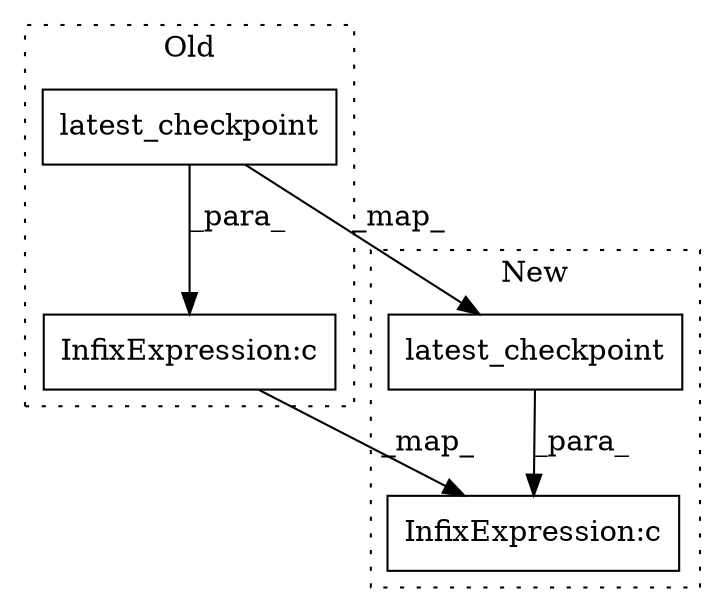 digraph G {
subgraph cluster0 {
1 [label="latest_checkpoint" a="32" s="4421,4453" l="18,1" shape="box"];
4 [label="InfixExpression:c" a="27" s="4399" l="4" shape="box"];
label = "Old";
style="dotted";
}
subgraph cluster1 {
2 [label="latest_checkpoint" a="32" s="3649,3681" l="18,1" shape="box"];
3 [label="InfixExpression:c" a="27" s="3628" l="4" shape="box"];
label = "New";
style="dotted";
}
1 -> 4 [label="_para_"];
1 -> 2 [label="_map_"];
2 -> 3 [label="_para_"];
4 -> 3 [label="_map_"];
}